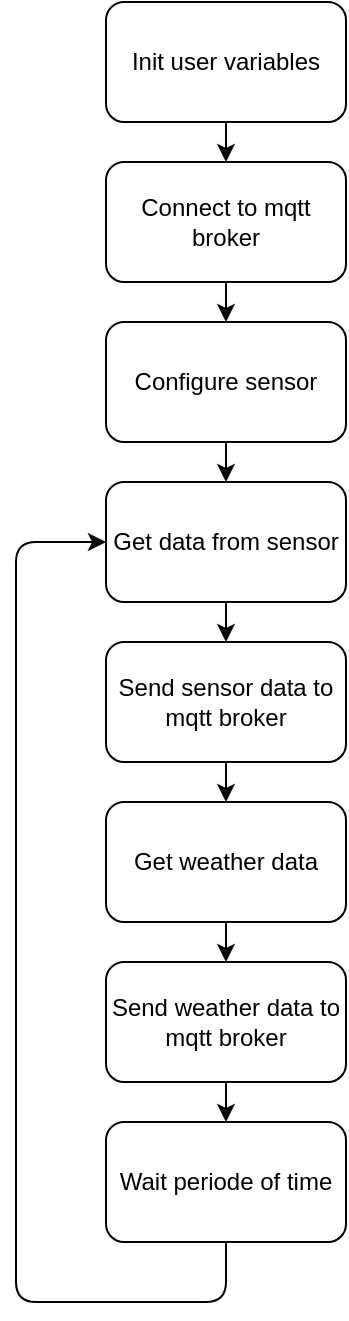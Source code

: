 <mxfile>
    <diagram id="11Q3xT4pMQYoMYAUDS3S" name="Page-1">
        <mxGraphModel dx="1084" dy="752" grid="1" gridSize="10" guides="1" tooltips="1" connect="1" arrows="1" fold="1" page="1" pageScale="1" pageWidth="827" pageHeight="1169" math="0" shadow="0">
            <root>
                <mxCell id="0"/>
                <mxCell id="1" parent="0"/>
                <mxCell id="4" value="" style="edgeStyle=none;html=1;" edge="1" parent="1" source="2" target="3">
                    <mxGeometry relative="1" as="geometry"/>
                </mxCell>
                <mxCell id="2" value="Init user variables" style="rounded=1;whiteSpace=wrap;html=1;" vertex="1" parent="1">
                    <mxGeometry x="376" y="60" width="120" height="60" as="geometry"/>
                </mxCell>
                <mxCell id="6" value="" style="edgeStyle=none;html=1;" edge="1" parent="1" source="3" target="5">
                    <mxGeometry relative="1" as="geometry"/>
                </mxCell>
                <mxCell id="3" value="Connect to mqtt broker" style="whiteSpace=wrap;html=1;rounded=1;" vertex="1" parent="1">
                    <mxGeometry x="376" y="140" width="120" height="60" as="geometry"/>
                </mxCell>
                <mxCell id="22" style="edgeStyle=none;html=1;exitX=0.5;exitY=1;exitDx=0;exitDy=0;entryX=0.5;entryY=0;entryDx=0;entryDy=0;" edge="1" parent="1" source="5" target="11">
                    <mxGeometry relative="1" as="geometry"/>
                </mxCell>
                <mxCell id="5" value="Configure sensor" style="whiteSpace=wrap;html=1;rounded=1;" vertex="1" parent="1">
                    <mxGeometry x="376" y="220" width="120" height="60" as="geometry"/>
                </mxCell>
                <mxCell id="14" value="" style="edgeStyle=none;html=1;" edge="1" parent="1" source="11" target="13">
                    <mxGeometry relative="1" as="geometry"/>
                </mxCell>
                <mxCell id="11" value="Get data from sensor" style="whiteSpace=wrap;html=1;rounded=1;" vertex="1" parent="1">
                    <mxGeometry x="376" y="300" width="120" height="60" as="geometry"/>
                </mxCell>
                <mxCell id="16" value="" style="edgeStyle=none;html=1;" edge="1" parent="1" source="13" target="15">
                    <mxGeometry relative="1" as="geometry"/>
                </mxCell>
                <mxCell id="13" value="Send sensor data to mqtt broker" style="whiteSpace=wrap;html=1;rounded=1;" vertex="1" parent="1">
                    <mxGeometry x="376" y="380" width="120" height="60" as="geometry"/>
                </mxCell>
                <mxCell id="18" value="" style="edgeStyle=none;html=1;" edge="1" parent="1" source="15" target="17">
                    <mxGeometry relative="1" as="geometry"/>
                </mxCell>
                <mxCell id="15" value="Get weather data" style="whiteSpace=wrap;html=1;rounded=1;" vertex="1" parent="1">
                    <mxGeometry x="376" y="460" width="120" height="60" as="geometry"/>
                </mxCell>
                <mxCell id="21" style="edgeStyle=none;html=1;exitX=0.5;exitY=1;exitDx=0;exitDy=0;entryX=0;entryY=0.5;entryDx=0;entryDy=0;" edge="1" parent="1" source="23" target="11">
                    <mxGeometry relative="1" as="geometry">
                        <mxPoint x="436" y="290" as="targetPoint"/>
                        <Array as="points">
                            <mxPoint x="436" y="710"/>
                            <mxPoint x="331" y="710"/>
                            <mxPoint x="331" y="330"/>
                        </Array>
                    </mxGeometry>
                </mxCell>
                <mxCell id="24" style="edgeStyle=none;html=1;exitX=0.5;exitY=1;exitDx=0;exitDy=0;entryX=0.5;entryY=0;entryDx=0;entryDy=0;" edge="1" parent="1" source="17" target="23">
                    <mxGeometry relative="1" as="geometry"/>
                </mxCell>
                <mxCell id="17" value="Send weather data to mqtt broker" style="whiteSpace=wrap;html=1;rounded=1;" vertex="1" parent="1">
                    <mxGeometry x="376" y="540" width="120" height="60" as="geometry"/>
                </mxCell>
                <mxCell id="23" value="Wait periode of time" style="rounded=1;whiteSpace=wrap;html=1;" vertex="1" parent="1">
                    <mxGeometry x="376" y="620" width="120" height="60" as="geometry"/>
                </mxCell>
            </root>
        </mxGraphModel>
    </diagram>
</mxfile>